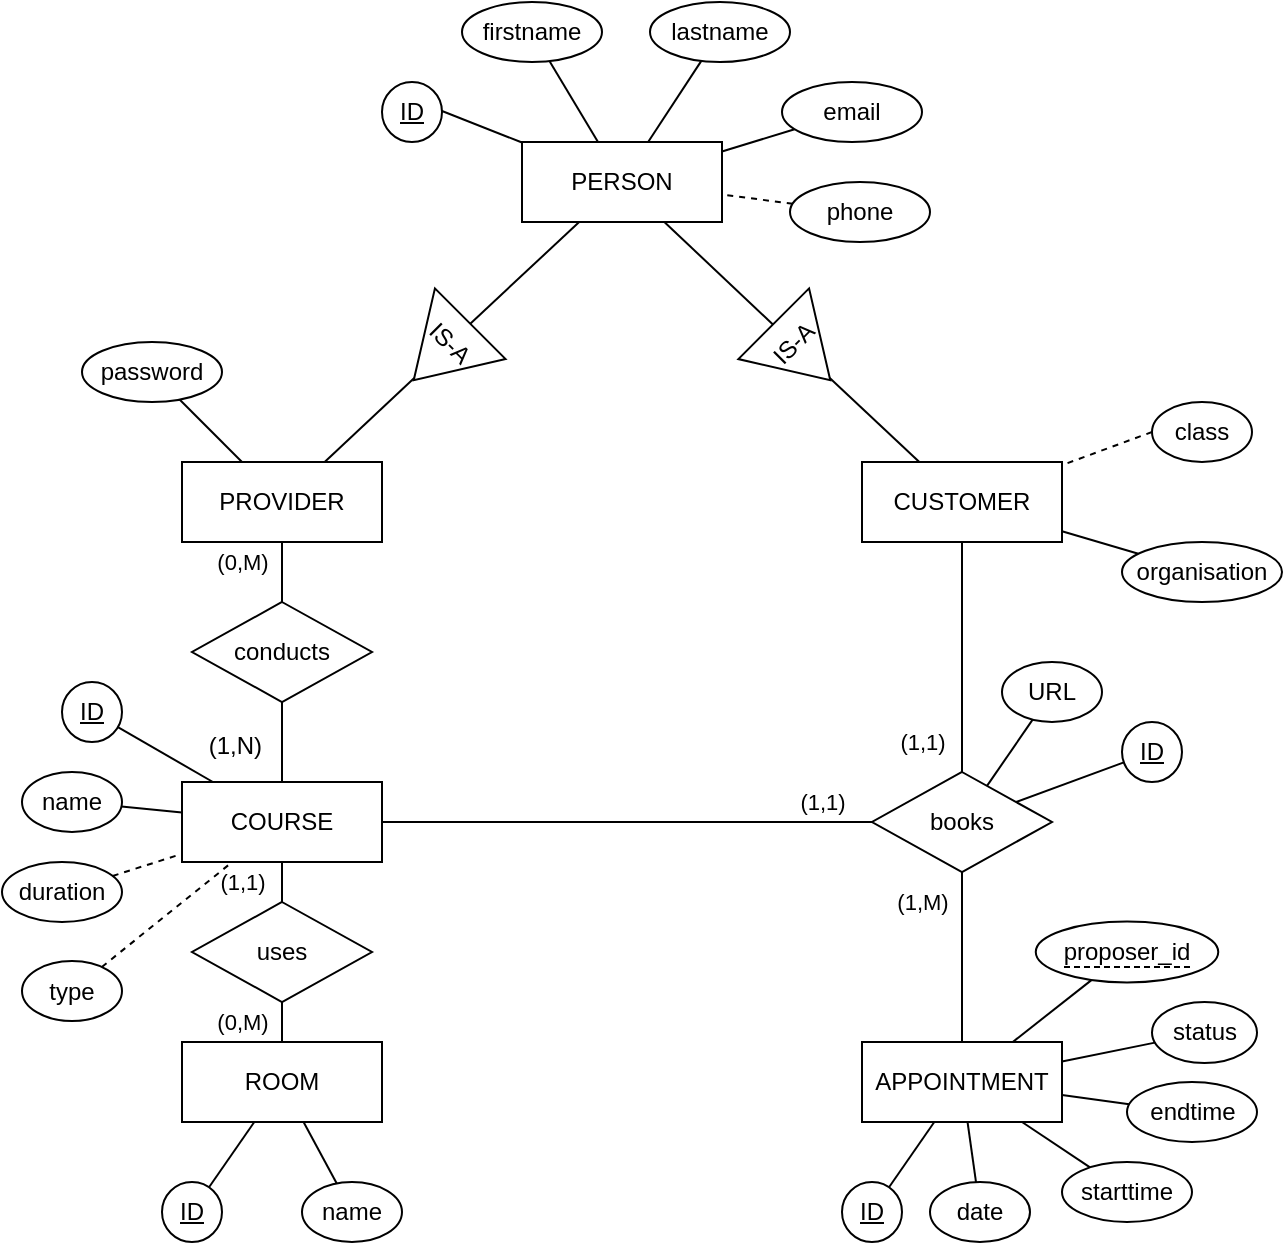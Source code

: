 <mxfile version="14.5.3" type="device"><diagram id="R2lEEEUBdFMjLlhIrx00" name="Page-1"><mxGraphModel dx="1422" dy="770" grid="1" gridSize="10" guides="1" tooltips="1" connect="1" arrows="1" fold="1" page="1" pageScale="1" pageWidth="827" pageHeight="1169" math="0" shadow="0" extFonts="Permanent Marker^https://fonts.googleapis.com/css?family=Permanent+Marker"><root><mxCell id="0"/><mxCell id="1" parent="0"/><mxCell id="c_YE4afDUa2OQic-YT3w-17" style="rounded=0;orthogonalLoop=1;jettySize=auto;html=1;entryX=0;entryY=0.5;entryDx=0;entryDy=0;endArrow=none;endFill=0;" edge="1" parent="1" source="c_YE4afDUa2OQic-YT3w-5" target="c_YE4afDUa2OQic-YT3w-12"><mxGeometry relative="1" as="geometry"/></mxCell><mxCell id="c_YE4afDUa2OQic-YT3w-18" style="edgeStyle=none;rounded=0;orthogonalLoop=1;jettySize=auto;html=1;endArrow=none;endFill=0;" edge="1" parent="1" source="c_YE4afDUa2OQic-YT3w-5" target="c_YE4afDUa2OQic-YT3w-13"><mxGeometry relative="1" as="geometry"/></mxCell><mxCell id="c_YE4afDUa2OQic-YT3w-44" style="edgeStyle=none;rounded=0;orthogonalLoop=1;jettySize=auto;html=1;entryX=0;entryY=0;entryDx=0;entryDy=0;endArrow=none;endFill=0;" edge="1" parent="1" source="c_YE4afDUa2OQic-YT3w-5" target="c_YE4afDUa2OQic-YT3w-37"><mxGeometry relative="1" as="geometry"/></mxCell><mxCell id="c_YE4afDUa2OQic-YT3w-5" value="PERSON" style="whiteSpace=wrap;html=1;align=center;" vertex="1" parent="1"><mxGeometry x="350" y="160" width="100" height="40" as="geometry"/></mxCell><mxCell id="c_YE4afDUa2OQic-YT3w-6" value="PROVIDER" style="whiteSpace=wrap;html=1;align=center;" vertex="1" parent="1"><mxGeometry x="180" y="320" width="100" height="40" as="geometry"/></mxCell><mxCell id="c_YE4afDUa2OQic-YT3w-7" value="CUSTOMER" style="whiteSpace=wrap;html=1;align=center;" vertex="1" parent="1"><mxGeometry x="520" y="320" width="100" height="40" as="geometry"/></mxCell><mxCell id="c_YE4afDUa2OQic-YT3w-8" value="COURSE" style="whiteSpace=wrap;html=1;align=center;" vertex="1" parent="1"><mxGeometry x="180" y="480" width="100" height="40" as="geometry"/></mxCell><mxCell id="c_YE4afDUa2OQic-YT3w-9" value="APPOINTMENT" style="whiteSpace=wrap;html=1;align=center;" vertex="1" parent="1"><mxGeometry x="520" y="610" width="100" height="40" as="geometry"/></mxCell><mxCell id="c_YE4afDUa2OQic-YT3w-10" value="ROOM" style="whiteSpace=wrap;html=1;align=center;" vertex="1" parent="1"><mxGeometry x="180" y="610" width="100" height="40" as="geometry"/></mxCell><mxCell id="c_YE4afDUa2OQic-YT3w-20" style="edgeStyle=none;rounded=0;orthogonalLoop=1;jettySize=auto;html=1;endArrow=none;endFill=0;" edge="1" parent="1" source="c_YE4afDUa2OQic-YT3w-12" target="c_YE4afDUa2OQic-YT3w-6"><mxGeometry relative="1" as="geometry"/></mxCell><mxCell id="c_YE4afDUa2OQic-YT3w-12" value="IS-A" style="triangle;whiteSpace=wrap;html=1;rotation=135;horizontal=0;verticalAlign=top;" vertex="1" parent="1"><mxGeometry x="290" y="240" width="40" height="50" as="geometry"/></mxCell><mxCell id="c_YE4afDUa2OQic-YT3w-21" style="edgeStyle=none;rounded=0;orthogonalLoop=1;jettySize=auto;html=1;endArrow=none;endFill=0;" edge="1" parent="1" source="c_YE4afDUa2OQic-YT3w-13" target="c_YE4afDUa2OQic-YT3w-7"><mxGeometry relative="1" as="geometry"/></mxCell><mxCell id="c_YE4afDUa2OQic-YT3w-13" value="IS-A" style="triangle;whiteSpace=wrap;html=1;rotation=45;horizontal=0;verticalAlign=top;" vertex="1" parent="1"><mxGeometry x="470" y="240" width="40" height="50" as="geometry"/></mxCell><mxCell id="c_YE4afDUa2OQic-YT3w-28" value="(0,M)" style="edgeStyle=none;rounded=0;orthogonalLoop=1;jettySize=auto;html=1;exitX=0.5;exitY=0;exitDx=0;exitDy=0;entryX=0.5;entryY=1;entryDx=0;entryDy=0;endArrow=none;endFill=0;" edge="1" parent="1" source="c_YE4afDUa2OQic-YT3w-23" target="c_YE4afDUa2OQic-YT3w-6"><mxGeometry x="0.333" y="20" relative="1" as="geometry"><mxPoint as="offset"/></mxGeometry></mxCell><mxCell id="c_YE4afDUa2OQic-YT3w-23" value="conducts" style="shape=rhombus;perimeter=rhombusPerimeter;whiteSpace=wrap;html=1;align=center;" vertex="1" parent="1"><mxGeometry x="185" y="390" width="90" height="50" as="geometry"/></mxCell><mxCell id="c_YE4afDUa2OQic-YT3w-24" value="" style="endArrow=none;html=1;rounded=0;entryX=0.5;entryY=0;entryDx=0;entryDy=0;exitX=0.5;exitY=1;exitDx=0;exitDy=0;" edge="1" parent="1" source="c_YE4afDUa2OQic-YT3w-23" target="c_YE4afDUa2OQic-YT3w-8"><mxGeometry relative="1" as="geometry"><mxPoint x="340" y="390" as="sourcePoint"/><mxPoint x="500" y="390" as="targetPoint"/></mxGeometry></mxCell><mxCell id="c_YE4afDUa2OQic-YT3w-25" value="" style="resizable=0;html=1;align=left;verticalAlign=bottom;" connectable="0" vertex="1" parent="c_YE4afDUa2OQic-YT3w-24"><mxGeometry x="-1" relative="1" as="geometry"><mxPoint y="20" as="offset"/></mxGeometry></mxCell><mxCell id="c_YE4afDUa2OQic-YT3w-26" value="(1,N)" style="resizable=0;html=1;align=right;verticalAlign=bottom;" connectable="0" vertex="1" parent="c_YE4afDUa2OQic-YT3w-24"><mxGeometry x="1" relative="1" as="geometry"><mxPoint x="-10" y="-10" as="offset"/></mxGeometry></mxCell><mxCell id="c_YE4afDUa2OQic-YT3w-31" value="(1,1)" style="edgeStyle=none;rounded=0;orthogonalLoop=1;jettySize=auto;html=1;exitX=0.5;exitY=0;exitDx=0;exitDy=0;endArrow=none;endFill=0;" edge="1" parent="1" source="c_YE4afDUa2OQic-YT3w-29" target="c_YE4afDUa2OQic-YT3w-8"><mxGeometry y="20" relative="1" as="geometry"><mxPoint as="offset"/></mxGeometry></mxCell><mxCell id="c_YE4afDUa2OQic-YT3w-32" value="(0,M)" style="edgeStyle=none;rounded=0;orthogonalLoop=1;jettySize=auto;html=1;exitX=0.5;exitY=1;exitDx=0;exitDy=0;endArrow=none;endFill=0;" edge="1" parent="1" source="c_YE4afDUa2OQic-YT3w-29" target="c_YE4afDUa2OQic-YT3w-10"><mxGeometry y="-20" relative="1" as="geometry"><mxPoint as="offset"/></mxGeometry></mxCell><mxCell id="c_YE4afDUa2OQic-YT3w-29" value="uses" style="shape=rhombus;perimeter=rhombusPerimeter;whiteSpace=wrap;html=1;align=center;" vertex="1" parent="1"><mxGeometry x="185" y="540" width="90" height="50" as="geometry"/></mxCell><mxCell id="c_YE4afDUa2OQic-YT3w-34" value="(1,1)" style="edgeStyle=none;rounded=0;orthogonalLoop=1;jettySize=auto;html=1;exitX=0.5;exitY=0;exitDx=0;exitDy=0;endArrow=none;endFill=0;" edge="1" parent="1" source="c_YE4afDUa2OQic-YT3w-33" target="c_YE4afDUa2OQic-YT3w-7"><mxGeometry x="-0.739" y="20" relative="1" as="geometry"><mxPoint as="offset"/></mxGeometry></mxCell><mxCell id="c_YE4afDUa2OQic-YT3w-35" value="(1,1)" style="edgeStyle=none;rounded=0;orthogonalLoop=1;jettySize=auto;html=1;exitX=0;exitY=0.5;exitDx=0;exitDy=0;endArrow=none;endFill=0;" edge="1" parent="1" source="c_YE4afDUa2OQic-YT3w-33" target="c_YE4afDUa2OQic-YT3w-8"><mxGeometry x="-0.796" y="-10" relative="1" as="geometry"><mxPoint as="offset"/></mxGeometry></mxCell><mxCell id="c_YE4afDUa2OQic-YT3w-36" value="(1,M)" style="edgeStyle=none;rounded=0;orthogonalLoop=1;jettySize=auto;html=1;endArrow=none;endFill=0;" edge="1" parent="1" source="c_YE4afDUa2OQic-YT3w-33" target="c_YE4afDUa2OQic-YT3w-9"><mxGeometry x="-0.647" y="-20" relative="1" as="geometry"><mxPoint as="offset"/></mxGeometry></mxCell><mxCell id="c_YE4afDUa2OQic-YT3w-33" value="books" style="shape=rhombus;perimeter=rhombusPerimeter;whiteSpace=wrap;html=1;align=center;" vertex="1" parent="1"><mxGeometry x="525" y="475" width="90" height="50" as="geometry"/></mxCell><mxCell id="c_YE4afDUa2OQic-YT3w-37" value="&lt;u&gt;ID&lt;/u&gt;" style="ellipse;whiteSpace=wrap;html=1;align=center;" vertex="1" parent="1"><mxGeometry x="280" y="130" width="30" height="30" as="geometry"/></mxCell><mxCell id="c_YE4afDUa2OQic-YT3w-43" style="edgeStyle=none;rounded=0;orthogonalLoop=1;jettySize=auto;html=1;endArrow=none;endFill=0;" edge="1" parent="1" source="c_YE4afDUa2OQic-YT3w-38" target="c_YE4afDUa2OQic-YT3w-9"><mxGeometry relative="1" as="geometry"/></mxCell><mxCell id="c_YE4afDUa2OQic-YT3w-38" value="&lt;u&gt;ID&lt;/u&gt;" style="ellipse;whiteSpace=wrap;html=1;align=center;" vertex="1" parent="1"><mxGeometry x="510" y="680" width="30" height="30" as="geometry"/></mxCell><mxCell id="c_YE4afDUa2OQic-YT3w-42" style="edgeStyle=none;rounded=0;orthogonalLoop=1;jettySize=auto;html=1;endArrow=none;endFill=0;" edge="1" parent="1" source="c_YE4afDUa2OQic-YT3w-39" target="c_YE4afDUa2OQic-YT3w-10"><mxGeometry relative="1" as="geometry"/></mxCell><mxCell id="c_YE4afDUa2OQic-YT3w-39" value="&lt;u&gt;ID&lt;/u&gt;" style="ellipse;whiteSpace=wrap;html=1;align=center;" vertex="1" parent="1"><mxGeometry x="170" y="680" width="30" height="30" as="geometry"/></mxCell><mxCell id="c_YE4afDUa2OQic-YT3w-41" style="edgeStyle=none;rounded=0;orthogonalLoop=1;jettySize=auto;html=1;endArrow=none;endFill=0;" edge="1" parent="1" source="c_YE4afDUa2OQic-YT3w-40" target="c_YE4afDUa2OQic-YT3w-8"><mxGeometry relative="1" as="geometry"/></mxCell><mxCell id="c_YE4afDUa2OQic-YT3w-40" value="&lt;u&gt;ID&lt;/u&gt;" style="ellipse;whiteSpace=wrap;html=1;align=center;" vertex="1" parent="1"><mxGeometry x="120" y="430" width="30" height="30" as="geometry"/></mxCell><mxCell id="c_YE4afDUa2OQic-YT3w-49" style="edgeStyle=none;rounded=0;orthogonalLoop=1;jettySize=auto;html=1;endArrow=none;endFill=0;" edge="1" parent="1" source="c_YE4afDUa2OQic-YT3w-45" target="c_YE4afDUa2OQic-YT3w-5"><mxGeometry relative="1" as="geometry"/></mxCell><mxCell id="c_YE4afDUa2OQic-YT3w-45" value="firstname" style="ellipse;whiteSpace=wrap;html=1;align=center;" vertex="1" parent="1"><mxGeometry x="320" y="90" width="70" height="30" as="geometry"/></mxCell><mxCell id="c_YE4afDUa2OQic-YT3w-50" style="edgeStyle=none;rounded=0;orthogonalLoop=1;jettySize=auto;html=1;endArrow=none;endFill=0;" edge="1" parent="1" source="c_YE4afDUa2OQic-YT3w-46" target="c_YE4afDUa2OQic-YT3w-5"><mxGeometry relative="1" as="geometry"/></mxCell><mxCell id="c_YE4afDUa2OQic-YT3w-46" value="lastname" style="ellipse;whiteSpace=wrap;html=1;align=center;" vertex="1" parent="1"><mxGeometry x="414" y="90" width="70" height="30" as="geometry"/></mxCell><mxCell id="c_YE4afDUa2OQic-YT3w-51" style="edgeStyle=none;rounded=0;orthogonalLoop=1;jettySize=auto;html=1;endArrow=none;endFill=0;" edge="1" parent="1" source="c_YE4afDUa2OQic-YT3w-47" target="c_YE4afDUa2OQic-YT3w-5"><mxGeometry relative="1" as="geometry"/></mxCell><mxCell id="c_YE4afDUa2OQic-YT3w-47" value="email" style="ellipse;whiteSpace=wrap;html=1;align=center;" vertex="1" parent="1"><mxGeometry x="480" y="130" width="70" height="30" as="geometry"/></mxCell><mxCell id="c_YE4afDUa2OQic-YT3w-53" style="edgeStyle=none;rounded=0;orthogonalLoop=1;jettySize=auto;html=1;endArrow=none;endFill=0;dashed=1;" edge="1" parent="1" source="c_YE4afDUa2OQic-YT3w-52" target="c_YE4afDUa2OQic-YT3w-5"><mxGeometry relative="1" as="geometry"/></mxCell><mxCell id="c_YE4afDUa2OQic-YT3w-52" value="phone" style="ellipse;whiteSpace=wrap;html=1;align=center;" vertex="1" parent="1"><mxGeometry x="484" y="180" width="70" height="30" as="geometry"/></mxCell><mxCell id="c_YE4afDUa2OQic-YT3w-55" style="edgeStyle=none;rounded=0;orthogonalLoop=1;jettySize=auto;html=1;endArrow=none;endFill=0;" edge="1" parent="1" source="c_YE4afDUa2OQic-YT3w-54" target="c_YE4afDUa2OQic-YT3w-7"><mxGeometry relative="1" as="geometry"/></mxCell><mxCell id="c_YE4afDUa2OQic-YT3w-54" value="organisation" style="ellipse;whiteSpace=wrap;html=1;align=center;" vertex="1" parent="1"><mxGeometry x="650" y="360" width="80" height="30" as="geometry"/></mxCell><mxCell id="c_YE4afDUa2OQic-YT3w-57" style="edgeStyle=none;rounded=0;orthogonalLoop=1;jettySize=auto;html=1;exitX=0;exitY=0.5;exitDx=0;exitDy=0;endArrow=none;endFill=0;dashed=1;" edge="1" parent="1" source="c_YE4afDUa2OQic-YT3w-56" target="c_YE4afDUa2OQic-YT3w-7"><mxGeometry relative="1" as="geometry"/></mxCell><mxCell id="c_YE4afDUa2OQic-YT3w-56" value="class" style="ellipse;whiteSpace=wrap;html=1;align=center;" vertex="1" parent="1"><mxGeometry x="665" y="290" width="50" height="30" as="geometry"/></mxCell><mxCell id="c_YE4afDUa2OQic-YT3w-59" style="edgeStyle=none;rounded=0;orthogonalLoop=1;jettySize=auto;html=1;endArrow=none;endFill=0;" edge="1" parent="1" source="c_YE4afDUa2OQic-YT3w-58" target="c_YE4afDUa2OQic-YT3w-33"><mxGeometry relative="1" as="geometry"/></mxCell><mxCell id="c_YE4afDUa2OQic-YT3w-58" value="URL" style="ellipse;whiteSpace=wrap;html=1;align=center;" vertex="1" parent="1"><mxGeometry x="590" y="420" width="50" height="30" as="geometry"/></mxCell><mxCell id="c_YE4afDUa2OQic-YT3w-61" style="edgeStyle=none;rounded=0;orthogonalLoop=1;jettySize=auto;html=1;endArrow=none;endFill=0;" edge="1" parent="1" source="c_YE4afDUa2OQic-YT3w-60" target="c_YE4afDUa2OQic-YT3w-33"><mxGeometry relative="1" as="geometry"/></mxCell><mxCell id="c_YE4afDUa2OQic-YT3w-60" value="&lt;u&gt;ID&lt;/u&gt;" style="ellipse;whiteSpace=wrap;html=1;align=center;" vertex="1" parent="1"><mxGeometry x="650" y="450" width="30" height="30" as="geometry"/></mxCell><mxCell id="c_YE4afDUa2OQic-YT3w-63" style="edgeStyle=none;rounded=0;orthogonalLoop=1;jettySize=auto;html=1;endArrow=none;endFill=0;" edge="1" parent="1" source="c_YE4afDUa2OQic-YT3w-62" target="c_YE4afDUa2OQic-YT3w-6"><mxGeometry relative="1" as="geometry"/></mxCell><mxCell id="c_YE4afDUa2OQic-YT3w-62" value="password" style="ellipse;whiteSpace=wrap;html=1;align=center;" vertex="1" parent="1"><mxGeometry x="130" y="260" width="70" height="30" as="geometry"/></mxCell><mxCell id="c_YE4afDUa2OQic-YT3w-65" style="edgeStyle=none;rounded=0;orthogonalLoop=1;jettySize=auto;html=1;endArrow=none;endFill=0;" edge="1" parent="1" source="c_YE4afDUa2OQic-YT3w-64" target="c_YE4afDUa2OQic-YT3w-8"><mxGeometry relative="1" as="geometry"/></mxCell><mxCell id="c_YE4afDUa2OQic-YT3w-64" value="name" style="ellipse;whiteSpace=wrap;html=1;align=center;" vertex="1" parent="1"><mxGeometry x="100" y="475" width="50" height="30" as="geometry"/></mxCell><mxCell id="c_YE4afDUa2OQic-YT3w-68" style="edgeStyle=none;rounded=0;orthogonalLoop=1;jettySize=auto;html=1;endArrow=none;endFill=0;dashed=1;" edge="1" parent="1" source="c_YE4afDUa2OQic-YT3w-67" target="c_YE4afDUa2OQic-YT3w-8"><mxGeometry relative="1" as="geometry"/></mxCell><mxCell id="c_YE4afDUa2OQic-YT3w-67" value="duration" style="ellipse;whiteSpace=wrap;html=1;align=center;" vertex="1" parent="1"><mxGeometry x="90" y="520" width="60" height="30" as="geometry"/></mxCell><mxCell id="c_YE4afDUa2OQic-YT3w-70" style="edgeStyle=none;rounded=0;orthogonalLoop=1;jettySize=auto;html=1;endArrow=none;endFill=0;dashed=1;" edge="1" parent="1" source="c_YE4afDUa2OQic-YT3w-69" target="c_YE4afDUa2OQic-YT3w-8"><mxGeometry relative="1" as="geometry"/></mxCell><mxCell id="c_YE4afDUa2OQic-YT3w-69" value="type" style="ellipse;whiteSpace=wrap;html=1;align=center;" vertex="1" parent="1"><mxGeometry x="100" y="569.5" width="50" height="30" as="geometry"/></mxCell><mxCell id="c_YE4afDUa2OQic-YT3w-72" style="edgeStyle=none;rounded=0;orthogonalLoop=1;jettySize=auto;html=1;endArrow=none;endFill=0;" edge="1" parent="1" source="c_YE4afDUa2OQic-YT3w-71" target="c_YE4afDUa2OQic-YT3w-10"><mxGeometry relative="1" as="geometry"/></mxCell><mxCell id="c_YE4afDUa2OQic-YT3w-71" value="name" style="ellipse;whiteSpace=wrap;html=1;align=center;" vertex="1" parent="1"><mxGeometry x="240" y="680" width="50" height="30" as="geometry"/></mxCell><mxCell id="c_YE4afDUa2OQic-YT3w-74" style="edgeStyle=none;rounded=0;orthogonalLoop=1;jettySize=auto;html=1;endArrow=none;endFill=0;" edge="1" parent="1" source="c_YE4afDUa2OQic-YT3w-73" target="c_YE4afDUa2OQic-YT3w-9"><mxGeometry relative="1" as="geometry"/></mxCell><mxCell id="c_YE4afDUa2OQic-YT3w-73" value="date" style="ellipse;whiteSpace=wrap;html=1;align=center;" vertex="1" parent="1"><mxGeometry x="554" y="680" width="50" height="30" as="geometry"/></mxCell><mxCell id="c_YE4afDUa2OQic-YT3w-76" style="edgeStyle=none;rounded=0;orthogonalLoop=1;jettySize=auto;html=1;endArrow=none;endFill=0;" edge="1" parent="1" source="c_YE4afDUa2OQic-YT3w-75" target="c_YE4afDUa2OQic-YT3w-9"><mxGeometry relative="1" as="geometry"/></mxCell><mxCell id="c_YE4afDUa2OQic-YT3w-75" value="starttime" style="ellipse;whiteSpace=wrap;html=1;align=center;" vertex="1" parent="1"><mxGeometry x="620" y="670" width="65" height="30" as="geometry"/></mxCell><mxCell id="c_YE4afDUa2OQic-YT3w-78" style="edgeStyle=none;rounded=0;orthogonalLoop=1;jettySize=auto;html=1;endArrow=none;endFill=0;" edge="1" parent="1" source="c_YE4afDUa2OQic-YT3w-77" target="c_YE4afDUa2OQic-YT3w-9"><mxGeometry relative="1" as="geometry"/></mxCell><mxCell id="c_YE4afDUa2OQic-YT3w-77" value="endtime" style="ellipse;whiteSpace=wrap;html=1;align=center;" vertex="1" parent="1"><mxGeometry x="652.5" y="630" width="65" height="30" as="geometry"/></mxCell><mxCell id="c_YE4afDUa2OQic-YT3w-81" style="edgeStyle=none;rounded=0;orthogonalLoop=1;jettySize=auto;html=1;endArrow=none;endFill=0;" edge="1" parent="1" source="c_YE4afDUa2OQic-YT3w-79" target="c_YE4afDUa2OQic-YT3w-9"><mxGeometry relative="1" as="geometry"/></mxCell><mxCell id="c_YE4afDUa2OQic-YT3w-79" value="status" style="ellipse;whiteSpace=wrap;html=1;align=center;" vertex="1" parent="1"><mxGeometry x="665" y="590" width="52.5" height="30.5" as="geometry"/></mxCell><mxCell id="c_YE4afDUa2OQic-YT3w-83" style="edgeStyle=none;rounded=0;orthogonalLoop=1;jettySize=auto;html=1;endArrow=none;endFill=0;" edge="1" parent="1" source="c_YE4afDUa2OQic-YT3w-82" target="c_YE4afDUa2OQic-YT3w-9"><mxGeometry relative="1" as="geometry"/></mxCell><mxCell id="c_YE4afDUa2OQic-YT3w-82" value="&lt;div style=&quot;border-bottom: 1px dashed black&quot;&gt;proposer_id&lt;/div&gt;" style="ellipse;whiteSpace=wrap;html=1;align=center;" vertex="1" parent="1"><mxGeometry x="606.88" y="549.75" width="91.25" height="30.5" as="geometry"/></mxCell></root></mxGraphModel></diagram></mxfile>